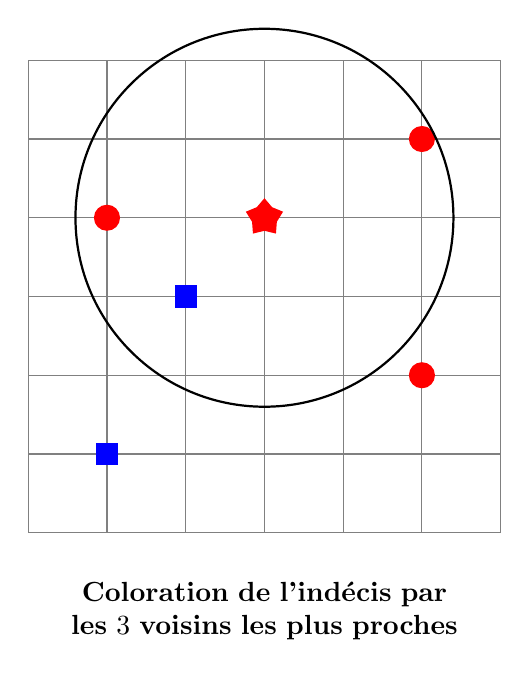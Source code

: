 \begin{tikzpicture}

\usetikzlibrary{shapes}

\tikzstyle{bleu} = [fill,rectangle,blue,scale=1.2];
\tikzstyle{rouge} = [fill,circle,red] ;

\draw[gray] (0,0) grid ++(6,6);

\node[bleu] at (1,1) {};
\node[rouge] at (5,2) {};
\node[bleu] at (2,3) {};
\node[rouge] at (5,5) {};
\node[rouge] at (1,4) {};

% \node at (3,-1) {\bf Points de r\'ef\'erences (rond rouges/carr\'es bleus)};
% \node at (3,-1) {\bf Un ind\'ecis (étoile noire)};
% \node at (3,-1) {\bf Coloration de l'ind\'ecis par le voisin le plus proche};
\node[text width=5cm,text centered] at (3,-1) {\bf Coloration de l'ind\'ecis par les $3$ voisins les plus proches};

\node[star,fill,red,scale=1] at (3,4) {};
%\draw[thick] (3,4) circle (1.6);

\draw[thick] (3,4) circle (2.4);

\end{tikzpicture} 
